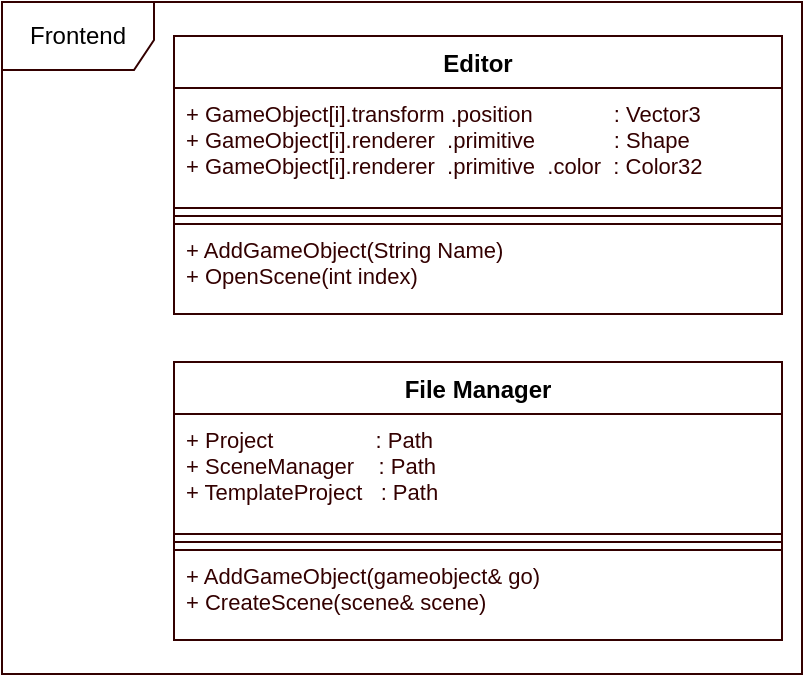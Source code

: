 <mxfile version="24.5.1" type="device">
  <diagram name="Page-1" id="4zJxbQgZF1wR3b6nxz7K">
    <mxGraphModel dx="1085" dy="-62" grid="0" gridSize="10" guides="1" tooltips="1" connect="1" arrows="1" fold="1" page="1" pageScale="1" pageWidth="827" pageHeight="1169" background="#ffffff" math="0" shadow="0">
      <root>
        <mxCell id="0" />
        <mxCell id="1" parent="0" />
        <mxCell id="eWnUHyqe-9MQMAGm0uqk-35" value="Editor" style="swimlane;fontStyle=1;align=center;verticalAlign=top;childLayout=stackLayout;horizontal=1;startSize=26;horizontalStack=0;resizeParent=1;resizeParentMax=0;resizeLast=0;collapsible=1;marginBottom=0;whiteSpace=wrap;html=1;strokeColor=#330000;" parent="1" vertex="1">
          <mxGeometry x="300" y="1603" width="304" height="139" as="geometry" />
        </mxCell>
        <mxCell id="eWnUHyqe-9MQMAGm0uqk-36" value="+ GameObject[i].transform .position&amp;nbsp; &lt;span style=&quot;white-space: pre; font-size: 11px;&quot;&gt;&#x9;&lt;/span&gt;&amp;nbsp; &amp;nbsp; &amp;nbsp; :&amp;nbsp;Vector3&lt;div style=&quot;font-size: 11px;&quot;&gt;+ GameObject[i].renderer&amp;nbsp; .primitive &lt;span style=&quot;white-space: pre; font-size: 11px;&quot;&gt;&#x9;&lt;/span&gt;&amp;nbsp; &amp;nbsp; &amp;nbsp; : Shape&lt;br style=&quot;font-size: 11px;&quot;&gt;+ GameObject[i].renderer&amp;nbsp; .primitive&amp;nbsp; .color&amp;nbsp; :&amp;nbsp;Color32&lt;/div&gt;" style="text;strokeColor=#330000;fillColor=none;align=left;verticalAlign=top;spacingLeft=4;spacingRight=4;overflow=hidden;rotatable=0;points=[[0,0.5],[1,0.5]];portConstraint=eastwest;whiteSpace=wrap;html=1;fontSize=11;fontColor=#330000;" parent="eWnUHyqe-9MQMAGm0uqk-35" vertex="1">
          <mxGeometry y="26" width="304" height="60" as="geometry" />
        </mxCell>
        <mxCell id="eWnUHyqe-9MQMAGm0uqk-37" value="" style="line;strokeWidth=1;fillColor=none;align=left;verticalAlign=middle;spacingTop=-1;spacingLeft=3;spacingRight=3;rotatable=0;labelPosition=right;points=[];portConstraint=eastwest;strokeColor=inherit;" parent="eWnUHyqe-9MQMAGm0uqk-35" vertex="1">
          <mxGeometry y="86" width="304" height="8" as="geometry" />
        </mxCell>
        <mxCell id="eWnUHyqe-9MQMAGm0uqk-38" value="+ AddGameObject(String Name)&amp;nbsp;&lt;div style=&quot;font-size: 11px;&quot;&gt;+ OpenScene(int index)&amp;nbsp; &amp;nbsp; &amp;nbsp; &amp;nbsp; &amp;nbsp; &amp;nbsp; &amp;nbsp; &amp;nbsp; &amp;nbsp; &amp;nbsp; &amp;nbsp; &amp;nbsp; &amp;nbsp; &amp;nbsp;&lt;/div&gt;&lt;div style=&quot;font-size: 11px;&quot;&gt;&lt;br style=&quot;font-size: 11px;&quot;&gt;&lt;/div&gt;" style="text;strokeColor=#330000;fillColor=none;align=left;verticalAlign=top;spacingLeft=4;spacingRight=4;overflow=hidden;rotatable=0;points=[[0,0.5],[1,0.5]];portConstraint=eastwest;whiteSpace=wrap;html=1;fontSize=11;fontColor=#330000;" parent="eWnUHyqe-9MQMAGm0uqk-35" vertex="1">
          <mxGeometry y="94" width="304" height="45" as="geometry" />
        </mxCell>
        <mxCell id="eWnUHyqe-9MQMAGm0uqk-43" value="Frontend" style="shape=umlFrame;whiteSpace=wrap;html=1;pointerEvents=0;width=76;height=34;strokeColor=#330000;" parent="1" vertex="1">
          <mxGeometry x="214" y="1586" width="400" height="336" as="geometry" />
        </mxCell>
        <mxCell id="eWnUHyqe-9MQMAGm0uqk-44" value="File Manager" style="swimlane;fontStyle=1;align=center;verticalAlign=top;childLayout=stackLayout;horizontal=1;startSize=26;horizontalStack=0;resizeParent=1;resizeParentMax=0;resizeLast=0;collapsible=1;marginBottom=0;whiteSpace=wrap;html=1;strokeColor=#330000;" parent="1" vertex="1">
          <mxGeometry x="300" y="1766" width="304" height="139" as="geometry" />
        </mxCell>
        <mxCell id="eWnUHyqe-9MQMAGm0uqk-45" value="+ Project&amp;nbsp;&amp;nbsp;&lt;span style=&quot;white-space: pre; font-size: 11px;&quot;&gt;&#x9;&lt;/span&gt;&amp;nbsp; &amp;nbsp;&amp;nbsp; &amp;nbsp; : Path&lt;div style=&quot;font-size: 11px;&quot;&gt;+ SceneManager&amp;nbsp; &amp;nbsp; : Path&lt;br style=&quot;font-size: 11px;&quot;&gt;+ TemplateProject&amp;nbsp; &amp;nbsp;:&amp;nbsp;Path&lt;/div&gt;" style="text;strokeColor=#330000;fillColor=none;align=left;verticalAlign=top;spacingLeft=4;spacingRight=4;overflow=hidden;rotatable=0;points=[[0,0.5],[1,0.5]];portConstraint=eastwest;whiteSpace=wrap;html=1;fontSize=11;fontColor=#330000;" parent="eWnUHyqe-9MQMAGm0uqk-44" vertex="1">
          <mxGeometry y="26" width="304" height="60" as="geometry" />
        </mxCell>
        <mxCell id="eWnUHyqe-9MQMAGm0uqk-46" value="" style="line;strokeWidth=1;fillColor=none;align=left;verticalAlign=middle;spacingTop=-1;spacingLeft=3;spacingRight=3;rotatable=0;labelPosition=right;points=[];portConstraint=eastwest;strokeColor=inherit;" parent="eWnUHyqe-9MQMAGm0uqk-44" vertex="1">
          <mxGeometry y="86" width="304" height="8" as="geometry" />
        </mxCell>
        <mxCell id="eWnUHyqe-9MQMAGm0uqk-47" value="+ AddGameObject(gameobject&amp;amp; go)&lt;div style=&quot;font-size: 11px;&quot;&gt;&lt;span style=&quot;background-color: initial; font-size: 11px;&quot;&gt;+ CreateScene(scene&amp;amp; scene)&amp;nbsp;&lt;/span&gt;&lt;/div&gt;" style="text;strokeColor=#330000;fillColor=none;align=left;verticalAlign=top;spacingLeft=4;spacingRight=4;overflow=hidden;rotatable=0;points=[[0,0.5],[1,0.5]];portConstraint=eastwest;whiteSpace=wrap;html=1;fontSize=11;fontColor=#330000;" parent="eWnUHyqe-9MQMAGm0uqk-44" vertex="1">
          <mxGeometry y="94" width="304" height="45" as="geometry" />
        </mxCell>
      </root>
    </mxGraphModel>
  </diagram>
</mxfile>
